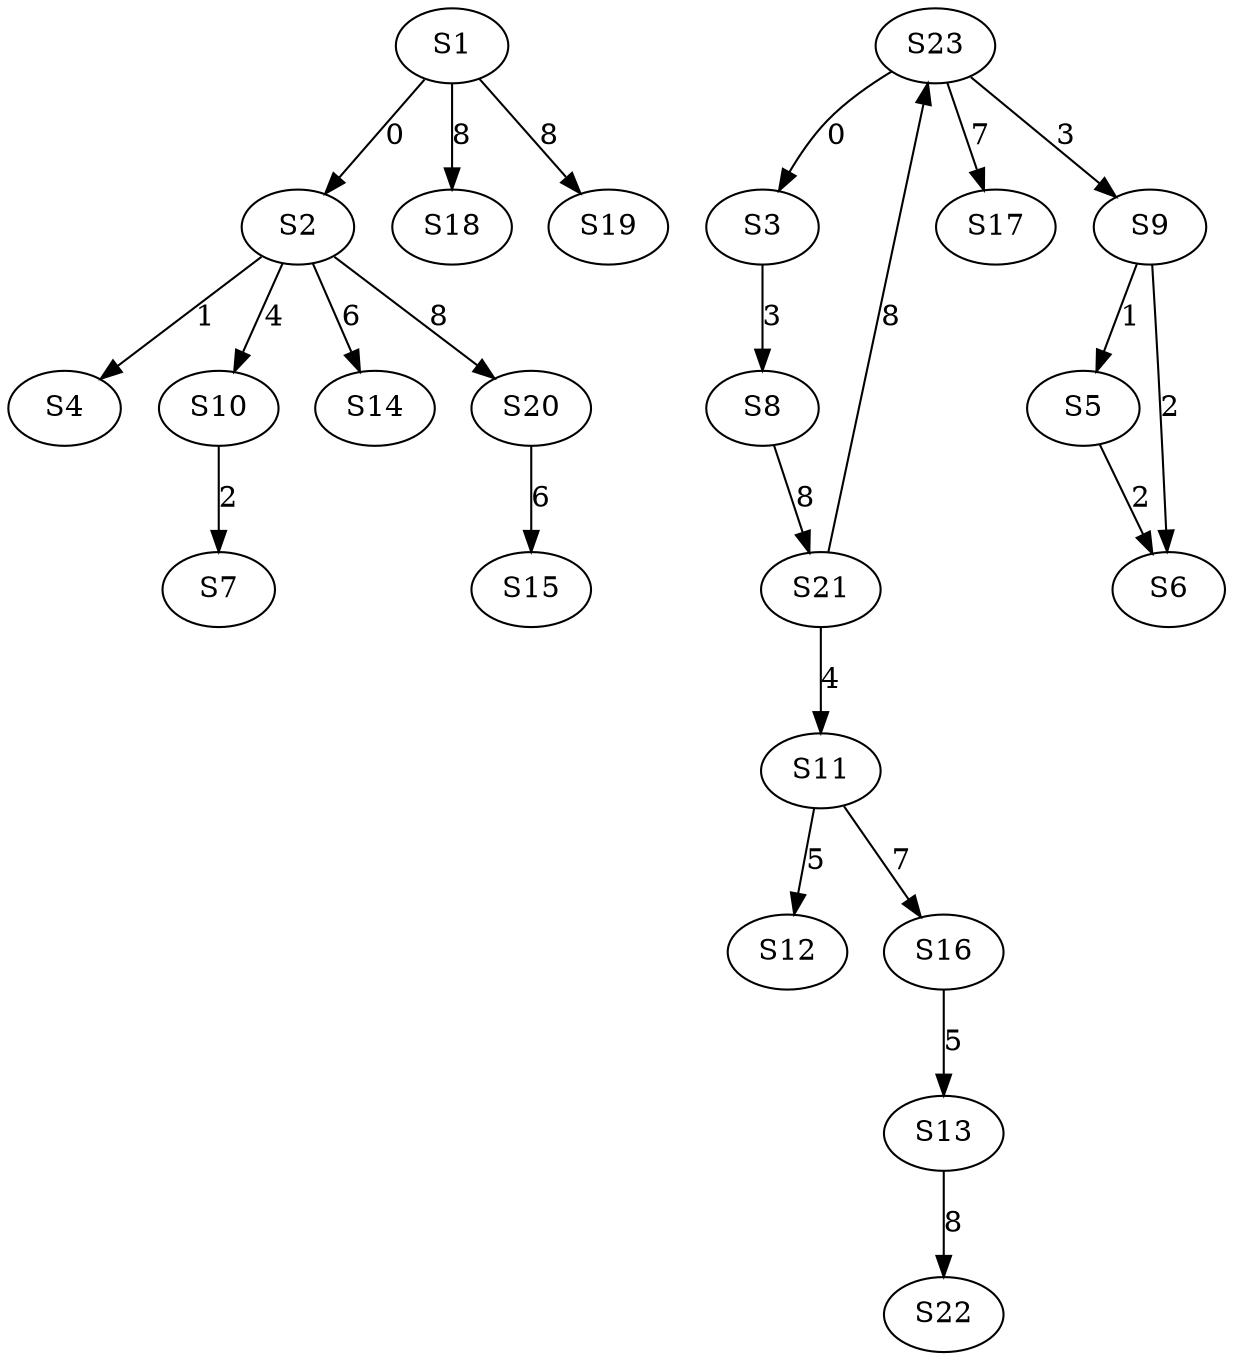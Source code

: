 strict digraph {
	S1 -> S2 [ label = 0 ];
	S23 -> S3 [ label = 0 ];
	S2 -> S4 [ label = 1 ];
	S9 -> S5 [ label = 1 ];
	S5 -> S6 [ label = 2 ];
	S10 -> S7 [ label = 2 ];
	S3 -> S8 [ label = 3 ];
	S23 -> S9 [ label = 3 ];
	S2 -> S10 [ label = 4 ];
	S21 -> S11 [ label = 4 ];
	S11 -> S12 [ label = 5 ];
	S16 -> S13 [ label = 5 ];
	S2 -> S14 [ label = 6 ];
	S20 -> S15 [ label = 6 ];
	S11 -> S16 [ label = 7 ];
	S23 -> S17 [ label = 7 ];
	S1 -> S18 [ label = 8 ];
	S1 -> S19 [ label = 8 ];
	S2 -> S20 [ label = 8 ];
	S8 -> S21 [ label = 8 ];
	S13 -> S22 [ label = 8 ];
	S21 -> S23 [ label = 8 ];
	S9 -> S6 [ label = 2 ];
}